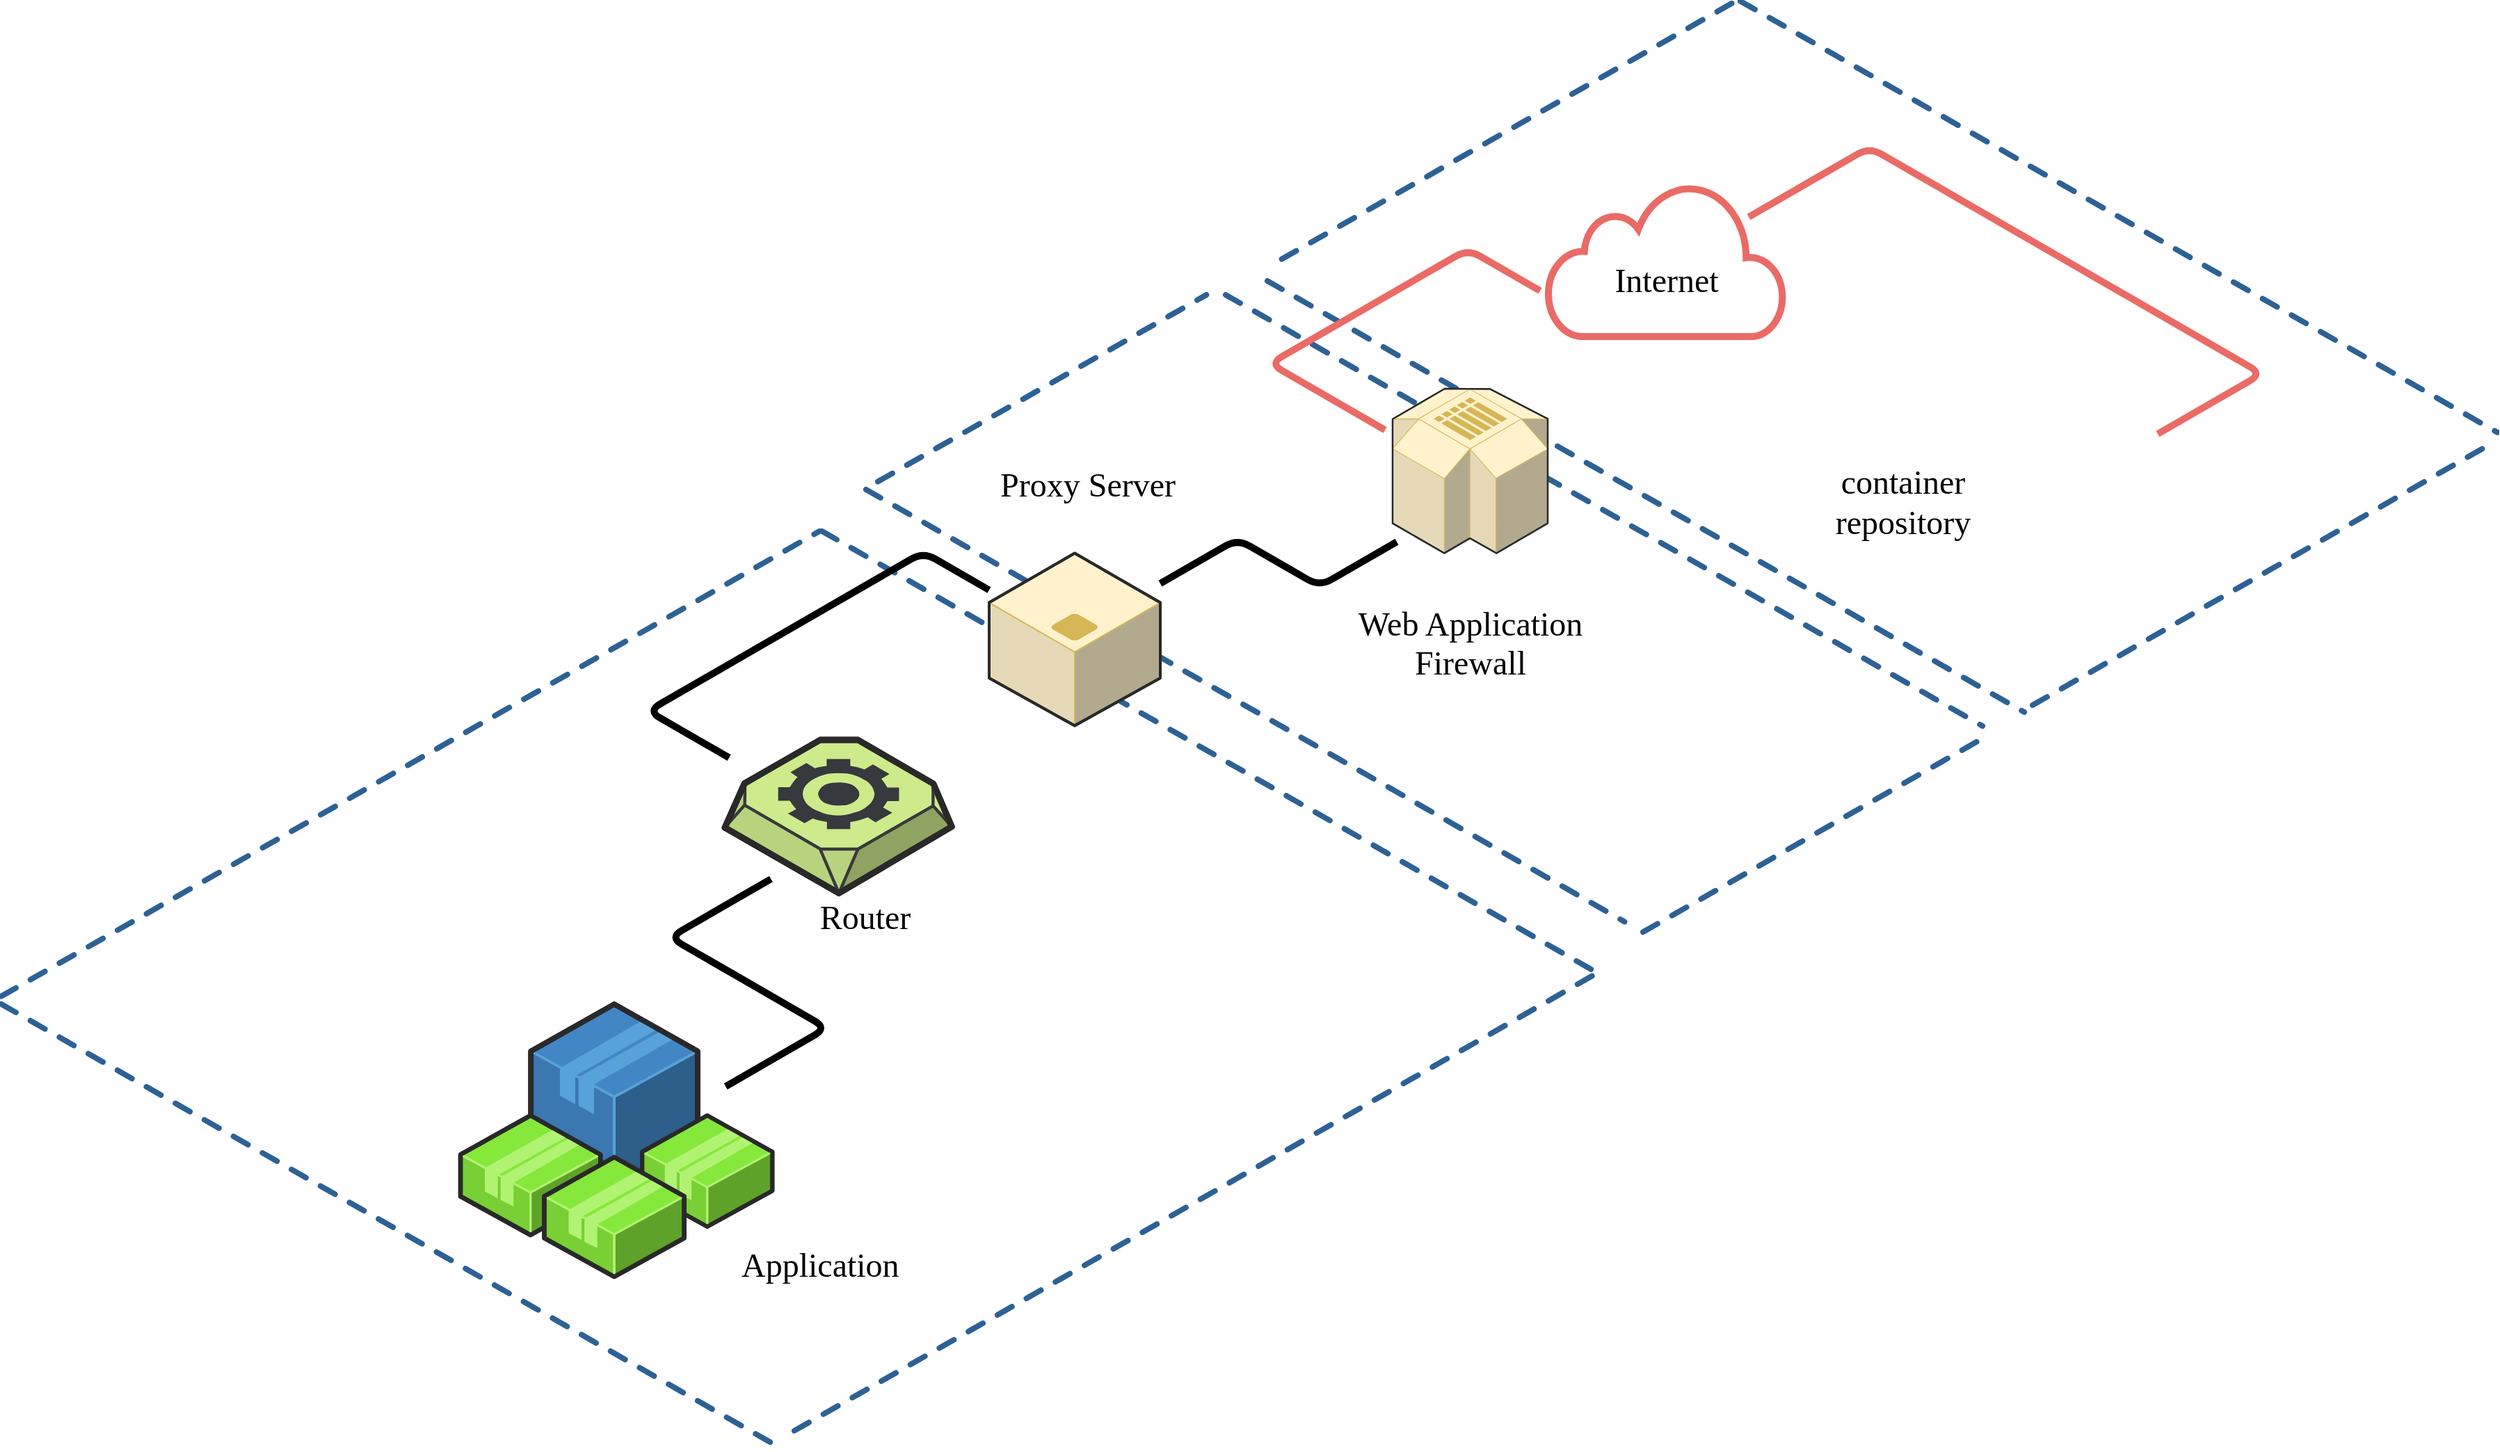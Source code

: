 <mxfile version="13.6.3" type="device"><diagram name="Proxy" id="pWbBfjMrS2IF_YG27DHg"><mxGraphModel dx="2428" dy="2198" grid="1" gridSize="10" guides="1" tooltips="1" connect="1" arrows="1" fold="1" page="1" pageScale="1" pageWidth="850" pageHeight="1100" background="#ffffff" math="0" shadow="0"><root><mxCell id="e_z3fUGX6jZG-twGsNHC-0"/><mxCell id="e_z3fUGX6jZG-twGsNHC-1" parent="e_z3fUGX6jZG-twGsNHC-0"/><mxCell id="e_z3fUGX6jZG-twGsNHC-35" value="" style="verticalLabelPosition=bottom;html=1;verticalAlign=top;strokeWidth=1;dashed=0;shape=mxgraph.aws3d.dashedArrowlessEdge;aspect=fixed;rounded=1;shadow=0;comic=0;fontFamily=Verdana;fontSize=12" vertex="1" parent="e_z3fUGX6jZG-twGsNHC-1"><mxGeometry x="1600" y="550" width="544.02" height="310" as="geometry"/></mxCell><mxCell id="e_z3fUGX6jZG-twGsNHC-38" value="" style="verticalLabelPosition=bottom;html=1;verticalAlign=top;strokeWidth=1;dashed=0;shape=mxgraph.aws3d.dashedArrowlessEdge;aspect=fixed;rounded=1;shadow=0;comic=0;fontFamily=Verdana;fontSize=12" vertex="1" parent="e_z3fUGX6jZG-twGsNHC-1"><mxGeometry x="1940" y="348.84" width="544.02" height="310" as="geometry"/></mxCell><mxCell id="e_z3fUGX6jZG-twGsNHC-32" value="" style="verticalLabelPosition=bottom;html=1;verticalAlign=top;strokeWidth=1;dashed=0;shape=mxgraph.aws3d.dashedArrowlessEdge;aspect=fixed;rounded=1;shadow=0;comic=0;fontFamily=Verdana;fontSize=12" vertex="1" parent="e_z3fUGX6jZG-twGsNHC-1"><mxGeometry x="1570" y="560" width="544.02" height="310" as="geometry"/></mxCell><mxCell id="e_z3fUGX6jZG-twGsNHC-31" value="" style="verticalLabelPosition=bottom;html=1;verticalAlign=top;strokeWidth=1;dashed=0;shape=mxgraph.aws3d.dashedArrowlessEdge;aspect=fixed;rounded=1;shadow=0;comic=0;fontFamily=Verdana;fontSize=12" vertex="1" parent="e_z3fUGX6jZG-twGsNHC-1"><mxGeometry x="1311.49" y="700" width="545.26" height="310.7" as="geometry"/></mxCell><mxCell id="e_z3fUGX6jZG-twGsNHC-27" value="" style="verticalLabelPosition=bottom;html=1;verticalAlign=top;strokeWidth=1;dashed=0;shape=mxgraph.aws3d.dashedArrowlessEdge;aspect=fixed;rounded=1;shadow=0;comic=0;fontFamily=Verdana;fontSize=12" vertex="1" parent="e_z3fUGX6jZG-twGsNHC-1"><mxGeometry x="1280" y="730" width="561.58" height="320" as="geometry"/></mxCell><mxCell id="e_z3fUGX6jZG-twGsNHC-2" value="" style="verticalLabelPosition=bottom;html=1;verticalAlign=top;strokeWidth=1;align=center;outlineConnect=0;dashed=0;outlineConnect=0;shape=mxgraph.aws3d.application;fillColor=#4286c5;strokeColor=#57A2D8;aspect=fixed;" vertex="1" parent="e_z3fUGX6jZG-twGsNHC-1"><mxGeometry x="1070.6" y="1070" width="119.85" height="133" as="geometry"/></mxCell><mxCell id="e_z3fUGX6jZG-twGsNHC-3" value="" style="verticalLabelPosition=bottom;html=1;verticalAlign=top;strokeWidth=1;align=center;outlineConnect=0;dashed=0;outlineConnect=0;shape=mxgraph.aws3d.application2;fillColor=#86E83A;strokeColor=#B0F373;aspect=fixed;" vertex="1" parent="e_z3fUGX6jZG-twGsNHC-1"><mxGeometry x="1150.6" y="1150" width="93.58" height="80" as="geometry"/></mxCell><mxCell id="e_z3fUGX6jZG-twGsNHC-4" value="" style="verticalLabelPosition=bottom;html=1;verticalAlign=top;strokeWidth=1;dashed=0;shape=mxgraph.aws3d.simpleDb2;aspect=fixed;rounded=1;shadow=0;comic=0;fontSize=12;fillColor=#fff2cc;strokeColor=#d6b656;" vertex="1" parent="e_z3fUGX6jZG-twGsNHC-1"><mxGeometry x="1690" y="627.45" width="111.5" height="118.32" as="geometry"/></mxCell><mxCell id="e_z3fUGX6jZG-twGsNHC-6" value="" style="html=1;verticalLabelPosition=bottom;align=center;labelBackgroundColor=#ffffff;verticalAlign=top;strokeWidth=5;shadow=0;dashed=0;shape=mxgraph.ios7.icons.cloud;fillColor=none;strokeColor=#EA6B66;" vertex="1" parent="e_z3fUGX6jZG-twGsNHC-1"><mxGeometry x="1801.5" y="480.0" width="170" height="110" as="geometry"/></mxCell><mxCell id="e_z3fUGX6jZG-twGsNHC-7" value="&lt;div&gt;&lt;span style=&quot;font-size: 24px&quot;&gt;Web Application Firewall&lt;/span&gt;&lt;/div&gt;&lt;div&gt;&lt;br&gt;&lt;/div&gt;" style="text;html=1;strokeColor=none;fillColor=none;align=center;verticalAlign=middle;whiteSpace=wrap;rounded=0;fontStyle=0;fontFamily=Tahoma;" vertex="1" parent="e_z3fUGX6jZG-twGsNHC-1"><mxGeometry x="1634.75" y="780" width="222" height="76.7" as="geometry"/></mxCell><mxCell id="e_z3fUGX6jZG-twGsNHC-8" value="&lt;span style=&quot;font-size: 24px&quot;&gt;Internet&lt;/span&gt;" style="text;html=1;strokeColor=none;fillColor=none;align=center;verticalAlign=middle;whiteSpace=wrap;rounded=0;fontStyle=0;fontFamily=Verdana;strokeWidth=5;" vertex="1" parent="e_z3fUGX6jZG-twGsNHC-1"><mxGeometry x="1846.5" y="522" width="80" height="55.54" as="geometry"/></mxCell><mxCell id="e_z3fUGX6jZG-twGsNHC-9" value="" style="shape=image;imageAspect=0;aspect=fixed;verticalLabelPosition=bottom;verticalAlign=top;image=https://avatars1.githubusercontent.com/u/38353654?s=200&amp;v=4;" vertex="1" parent="e_z3fUGX6jZG-twGsNHC-1"><mxGeometry x="2130" y="655" width="120" height="120" as="geometry"/></mxCell><mxCell id="e_z3fUGX6jZG-twGsNHC-10" value="&lt;div style=&quot;font-size: 24px&quot;&gt;&lt;span&gt;container repository&lt;/span&gt;&lt;br&gt;&lt;/div&gt;" style="text;html=1;strokeColor=none;fillColor=none;align=center;verticalAlign=middle;whiteSpace=wrap;rounded=0;fontFamily=Verdana;fontStyle=0" vertex="1" parent="e_z3fUGX6jZG-twGsNHC-1"><mxGeometry x="1971.5" y="658.84" width="170" height="100" as="geometry"/></mxCell><mxCell id="e_z3fUGX6jZG-twGsNHC-13" value="" style="verticalLabelPosition=bottom;html=1;verticalAlign=top;strokeWidth=1;align=center;outlineConnect=0;dashed=0;outlineConnect=0;shape=mxgraph.aws3d.application2;fillColor=#86E83A;strokeColor=#B0F373;aspect=fixed;" vertex="1" parent="e_z3fUGX6jZG-twGsNHC-1"><mxGeometry x="1020" y="1150" width="100.6" height="86" as="geometry"/></mxCell><mxCell id="e_z3fUGX6jZG-twGsNHC-14" value="" style="verticalLabelPosition=bottom;html=1;verticalAlign=top;strokeWidth=1;align=center;outlineConnect=0;dashed=0;outlineConnect=0;shape=mxgraph.aws3d.application2;fillColor=#86E83A;strokeColor=#B0F373;aspect=fixed;" vertex="1" parent="e_z3fUGX6jZG-twGsNHC-1"><mxGeometry x="1080.23" y="1180" width="100.6" height="86" as="geometry"/></mxCell><mxCell id="e_z3fUGX6jZG-twGsNHC-15" value="&lt;div&gt;&lt;span style=&quot;font-size: 24px&quot;&gt;Router&lt;/span&gt;&lt;/div&gt;" style="text;html=1;strokeColor=none;fillColor=none;align=center;verticalAlign=middle;whiteSpace=wrap;rounded=0;fontStyle=0;fontFamily=Verdana;" vertex="1" parent="e_z3fUGX6jZG-twGsNHC-1"><mxGeometry x="1240" y="970" width="142" height="76.7" as="geometry"/></mxCell><mxCell id="e_z3fUGX6jZG-twGsNHC-16" value="" style="verticalLabelPosition=bottom;html=1;verticalAlign=top;strokeWidth=1;align=center;outlineConnect=0;dashed=0;outlineConnect=0;shape=mxgraph.aws3d.application_server;fillColor=#fff2cc;strokeColor=#d6b656;aspect=fixed;fontFamily=Tahoma;" vertex="1" parent="e_z3fUGX6jZG-twGsNHC-1"><mxGeometry x="1400" y="745.77" width="123" height="124" as="geometry"/></mxCell><mxCell id="e_z3fUGX6jZG-twGsNHC-17" value="" style="edgeStyle=isometricEdgeStyle;endArrow=none;html=1;strokeWidth=5;" edge="1" parent="e_z3fUGX6jZG-twGsNHC-1"><mxGeometry width="50" height="100" relative="1" as="geometry"><mxPoint x="1210.63" y="1129.16" as="sourcePoint"/><mxPoint x="1243.18" y="980" as="targetPoint"/></mxGeometry></mxCell><mxCell id="e_z3fUGX6jZG-twGsNHC-18" value="&lt;div&gt;&lt;span style=&quot;font-size: 24px&quot;&gt;Application&lt;/span&gt;&lt;/div&gt;" style="text;html=1;strokeColor=none;fillColor=none;align=left;verticalAlign=middle;whiteSpace=wrap;rounded=0;fontStyle=0;fontFamily=Tahoma;" vertex="1" parent="e_z3fUGX6jZG-twGsNHC-1"><mxGeometry x="1220" y="1220" width="222" height="76.7" as="geometry"/></mxCell><mxCell id="e_z3fUGX6jZG-twGsNHC-19" value="" style="edgeStyle=isometricEdgeStyle;endArrow=none;html=1;elbow=vertical;strokeWidth=5;entryX=-0.048;entryY=0.028;entryDx=0;entryDy=0;entryPerimeter=0;" edge="1" parent="e_z3fUGX6jZG-twGsNHC-1" source="e_z3fUGX6jZG-twGsNHC-16"><mxGeometry x="0.326" y="-53" width="50" height="100" relative="1" as="geometry"><mxPoint x="1490" y="820" as="sourcePoint"/><mxPoint x="1213.111" y="892.852" as="targetPoint"/><mxPoint y="1" as="offset"/><Array as="points"><mxPoint x="1240" y="810"/></Array></mxGeometry></mxCell><mxCell id="e_z3fUGX6jZG-twGsNHC-20" value="&lt;div&gt;&lt;span style=&quot;font-size: 24px&quot;&gt;Proxy Server&lt;/span&gt;&lt;/div&gt;" style="text;html=1;strokeColor=none;fillColor=none;align=center;verticalAlign=middle;whiteSpace=wrap;rounded=0;fontStyle=0;fontFamily=Verdana;" vertex="1" parent="e_z3fUGX6jZG-twGsNHC-1"><mxGeometry x="1400" y="658.84" width="142" height="76.7" as="geometry"/></mxCell><mxCell id="e_z3fUGX6jZG-twGsNHC-21" value="" style="edgeStyle=isometricEdgeStyle;endArrow=none;html=1;elbow=vertical;entryX=-0.049;entryY=0.251;entryDx=0;entryDy=0;entryPerimeter=0;strokeColor=#EA6B66;strokeWidth=5;exitX=-0.032;exitY=0.701;exitDx=0;exitDy=0;exitPerimeter=0;" edge="1" parent="e_z3fUGX6jZG-twGsNHC-1" source="e_z3fUGX6jZG-twGsNHC-6" target="e_z3fUGX6jZG-twGsNHC-4"><mxGeometry x="0.326" y="-53" width="50" height="100" relative="1" as="geometry"><mxPoint x="2168.5" y="1109.893" as="sourcePoint"/><mxPoint x="1920" y="1083.4" as="targetPoint"/><mxPoint y="1" as="offset"/><Array as="points"><mxPoint x="1670" y="570"/></Array></mxGeometry></mxCell><mxCell id="e_z3fUGX6jZG-twGsNHC-25" value="" style="edgeStyle=isometricEdgeStyle;endArrow=none;html=1;strokeColor=#000000;strokeWidth=5;fontFamily=Verdana;" edge="1" parent="e_z3fUGX6jZG-twGsNHC-1"><mxGeometry width="50" height="100" relative="1" as="geometry"><mxPoint x="1523" y="767.58" as="sourcePoint"/><mxPoint x="1693" y="737.58" as="targetPoint"/></mxGeometry></mxCell><mxCell id="e_z3fUGX6jZG-twGsNHC-26" value="" style="edgeStyle=isometricEdgeStyle;endArrow=none;html=1;strokeWidth=5;fontFamily=Verdana;strokeColor=#EA6B66;exitX=0.85;exitY=0.218;exitDx=0;exitDy=0;exitPerimeter=0;" edge="1" parent="e_z3fUGX6jZG-twGsNHC-1" source="e_z3fUGX6jZG-twGsNHC-6"><mxGeometry width="50" height="100" relative="1" as="geometry"><mxPoint x="1920" y="600" as="sourcePoint"/><mxPoint x="2240" y="660" as="targetPoint"/><Array as="points"><mxPoint x="2130" y="510"/></Array></mxGeometry></mxCell><mxCell id="e_z3fUGX6jZG-twGsNHC-28" value="" style="verticalLabelPosition=bottom;html=1;verticalAlign=top;strokeWidth=1;dashed=0;shape=mxgraph.aws3d.dashedArrowlessEdge;aspect=fixed;rounded=1;shadow=0;comic=0;fontFamily=Verdana;fontSize=12" vertex="1" parent="e_z3fUGX6jZG-twGsNHC-1"><mxGeometry x="690" y="1070" width="561.57" height="320" as="geometry"/></mxCell><mxCell id="e_z3fUGX6jZG-twGsNHC-29" value="" style="verticalLabelPosition=bottom;html=1;verticalAlign=top;strokeWidth=1;dashed=0;shape=mxgraph.aws3d.dashedArrowlessEdge;fillColor=#000000;aspect=fixed;rounded=1;shadow=0;comic=0;fontFamily=Verdana;fontSize=12;fontColor=#000000;flipV=1;" vertex="1" parent="e_z3fUGX6jZG-twGsNHC-1"><mxGeometry x="690" y="730" width="587.95" height="334.27" as="geometry"/></mxCell><mxCell id="e_z3fUGX6jZG-twGsNHC-30" value="" style="verticalLabelPosition=bottom;html=1;verticalAlign=top;strokeWidth=1;dashed=0;shape=mxgraph.aws3d.dashedArrowlessEdge;aspect=fixed;rounded=1;shadow=0;comic=0;fontFamily=Verdana;fontSize=12;flipV=1;" vertex="1" parent="e_z3fUGX6jZG-twGsNHC-1"><mxGeometry x="1260" y="1046.7" width="578.67" height="330" as="geometry"/></mxCell><mxCell id="e_z3fUGX6jZG-twGsNHC-33" value="" style="verticalLabelPosition=bottom;html=1;verticalAlign=top;strokeWidth=1;dashed=0;shape=mxgraph.aws3d.dashedArrowlessEdge;fillColor=#000000;aspect=fixed;rounded=1;shadow=0;comic=0;fontFamily=Verdana;fontSize=12;fontColor=#000000;flipV=1;" vertex="1" parent="e_z3fUGX6jZG-twGsNHC-1"><mxGeometry x="1320" y="560" width="236.17" height="134.27" as="geometry"/></mxCell><mxCell id="e_z3fUGX6jZG-twGsNHC-34" value="" style="verticalLabelPosition=bottom;html=1;verticalAlign=top;strokeWidth=1;dashed=0;shape=mxgraph.aws3d.dashedArrowlessEdge;aspect=fixed;rounded=1;shadow=0;comic=0;fontFamily=Verdana;fontSize=12;flipV=1;" vertex="1" parent="e_z3fUGX6jZG-twGsNHC-1"><mxGeometry x="1870" y="880" width="242.24" height="138.14" as="geometry"/></mxCell><mxCell id="e_z3fUGX6jZG-twGsNHC-36" value="" style="verticalLabelPosition=bottom;html=1;verticalAlign=top;strokeWidth=1;dashed=0;shape=mxgraph.aws3d.dashedArrowlessEdge;aspect=fixed;rounded=1;shadow=0;comic=0;fontFamily=Verdana;fontSize=12;flipV=1;" vertex="1" parent="e_z3fUGX6jZG-twGsNHC-1"><mxGeometry x="2150" y="670" width="324.4" height="185" as="geometry"/></mxCell><mxCell id="e_z3fUGX6jZG-twGsNHC-37" value="" style="verticalLabelPosition=bottom;html=1;verticalAlign=top;strokeWidth=1;dashed=0;shape=mxgraph.aws3d.dashedArrowlessEdge;fillColor=#000000;aspect=fixed;rounded=1;shadow=0;comic=0;fontFamily=Verdana;fontSize=12;fontColor=#000000;flipV=1;" vertex="1" parent="e_z3fUGX6jZG-twGsNHC-1"><mxGeometry x="1610.33" y="350" width="324.12" height="184.27" as="geometry"/></mxCell><mxCell id="XFVlIrmLGcIW7Yy4HGSY-0" value="" style="verticalLabelPosition=bottom;html=1;verticalAlign=top;strokeWidth=1;align=center;outlineConnect=0;dashed=0;outlineConnect=0;shape=mxgraph.aws3d.worker;fillColor=#cdeb8b;strokeColor=#36393d;aspect=fixed;fontFamily=Verdana;" vertex="1" parent="e_z3fUGX6jZG-twGsNHC-1"><mxGeometry x="1210" y="880" width="163.14" height="110.23" as="geometry"/></mxCell></root></mxGraphModel></diagram></mxfile>